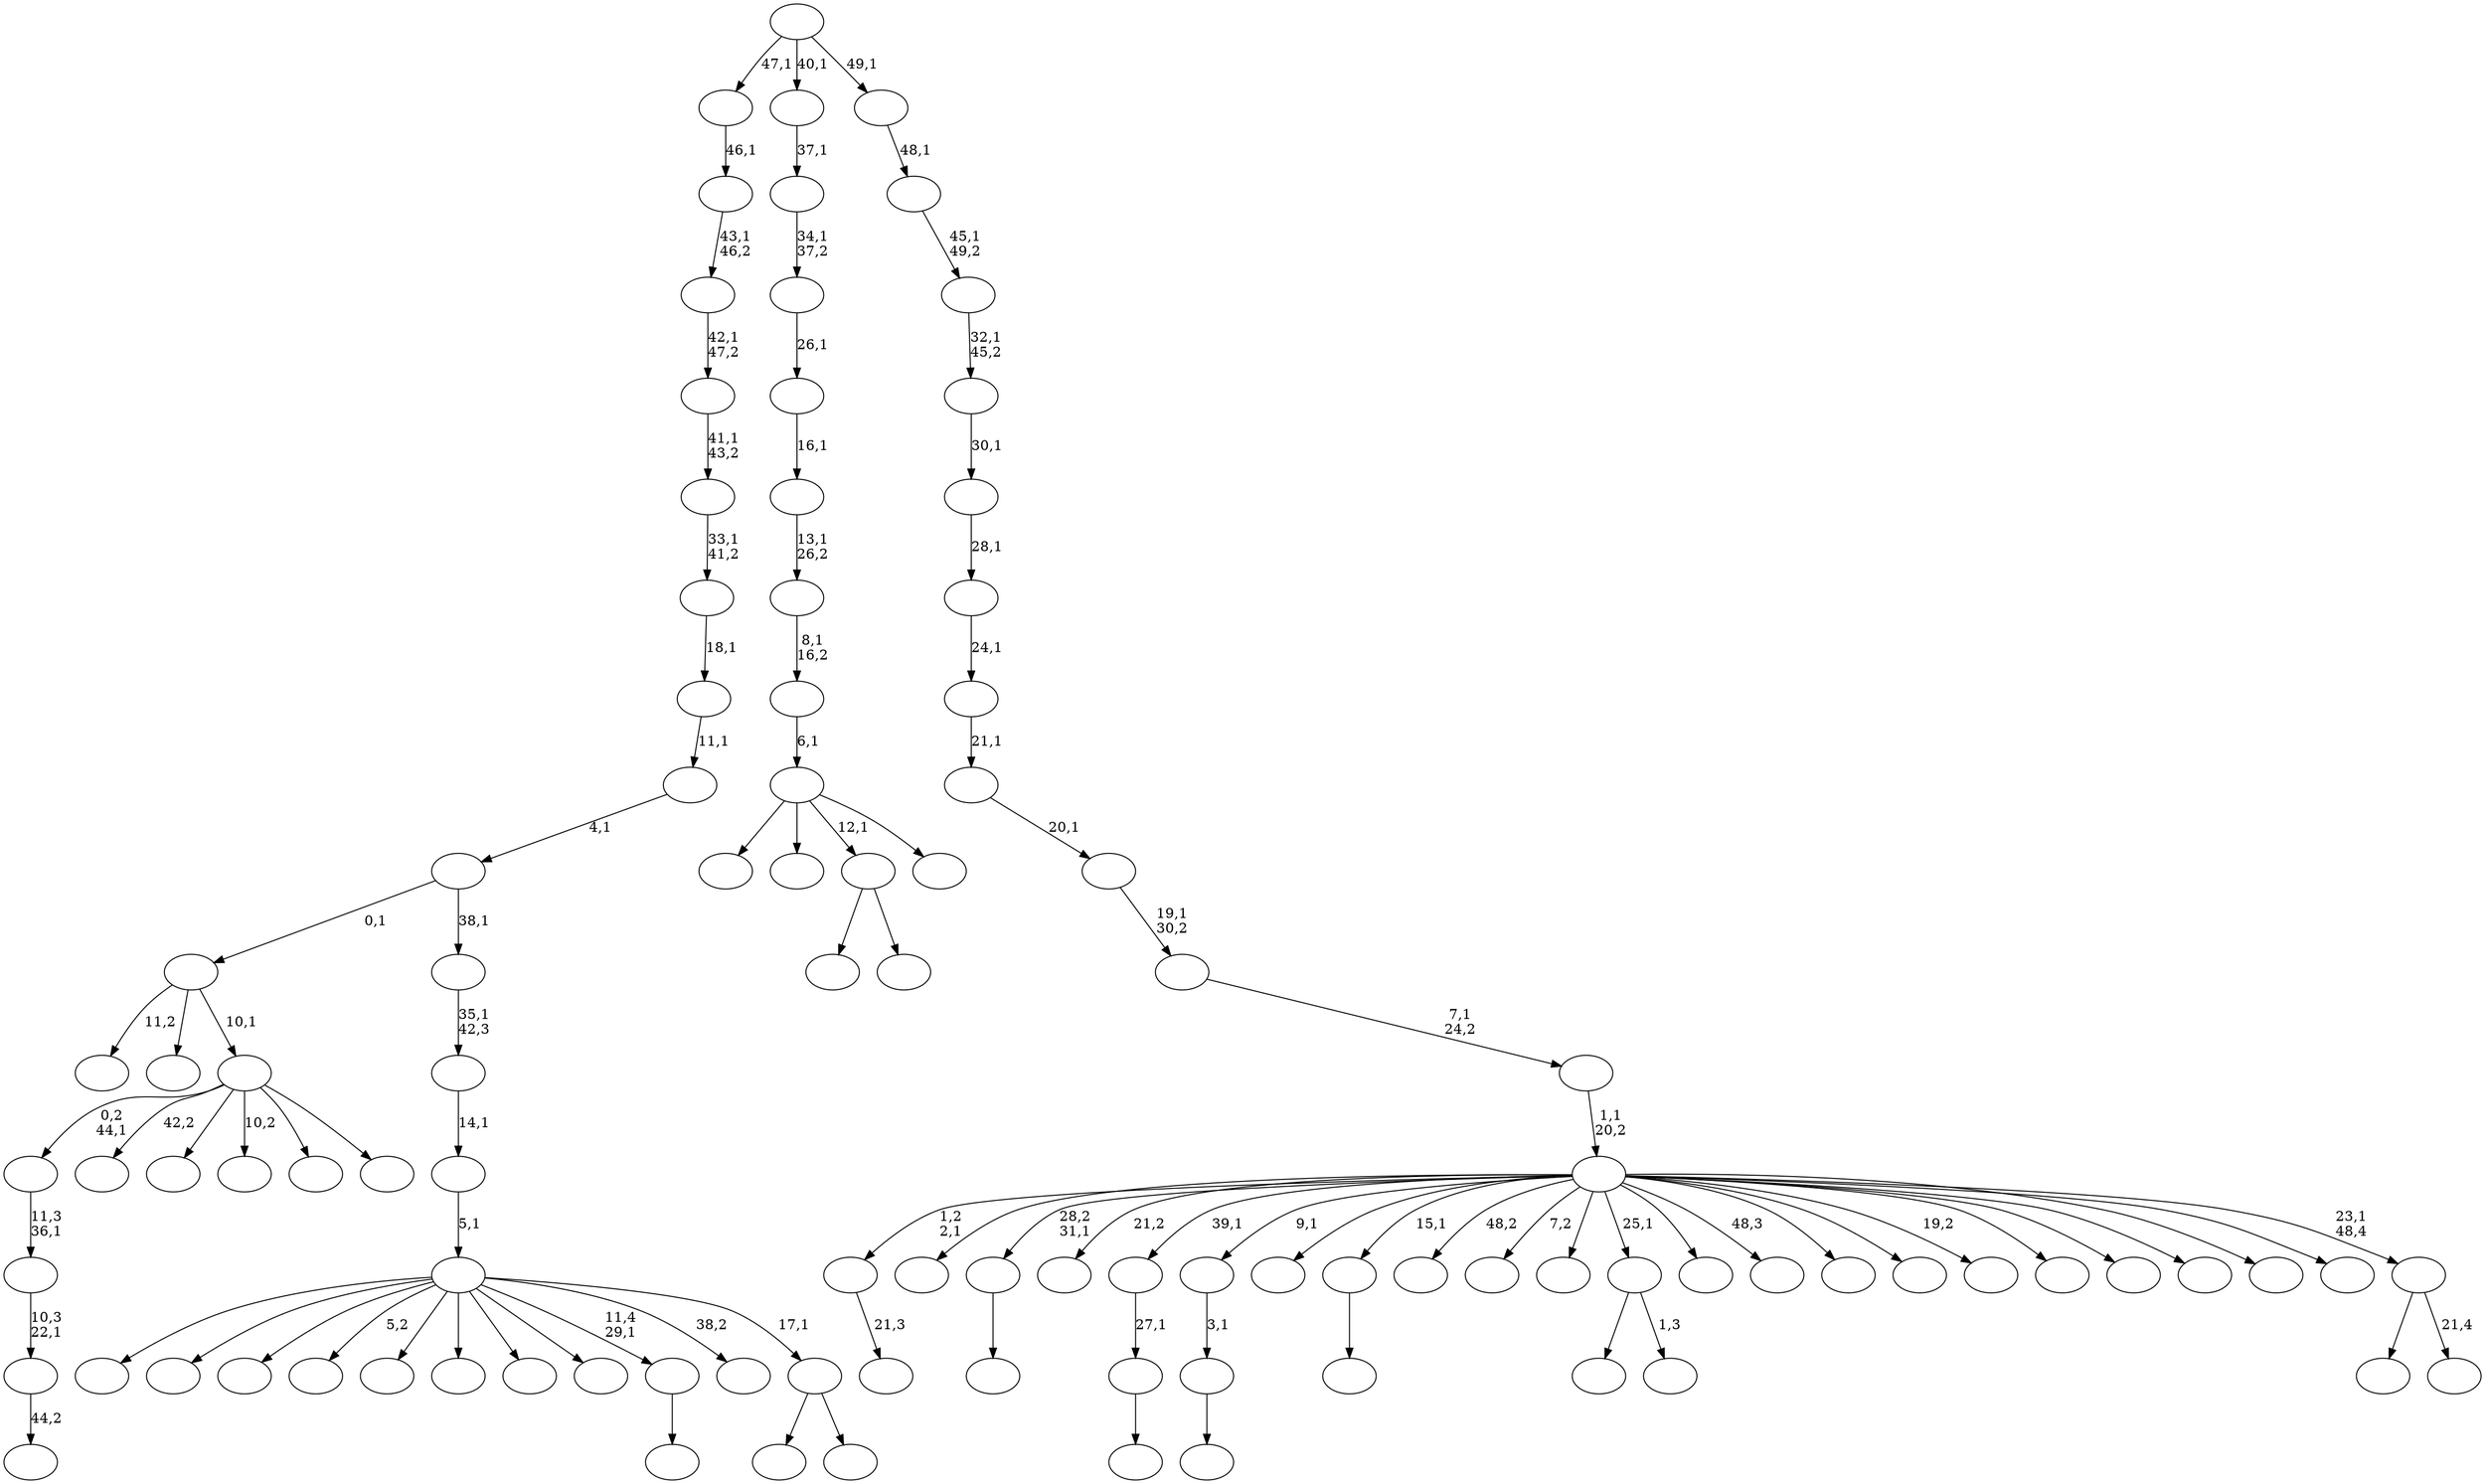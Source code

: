 digraph T {
	100 [label=""]
	99 [label=""]
	98 [label=""]
	97 [label=""]
	96 [label=""]
	95 [label=""]
	94 [label=""]
	93 [label=""]
	92 [label=""]
	91 [label=""]
	90 [label=""]
	89 [label=""]
	88 [label=""]
	87 [label=""]
	86 [label=""]
	85 [label=""]
	84 [label=""]
	83 [label=""]
	82 [label=""]
	81 [label=""]
	80 [label=""]
	79 [label=""]
	78 [label=""]
	77 [label=""]
	76 [label=""]
	75 [label=""]
	74 [label=""]
	73 [label=""]
	72 [label=""]
	71 [label=""]
	70 [label=""]
	69 [label=""]
	68 [label=""]
	67 [label=""]
	66 [label=""]
	65 [label=""]
	64 [label=""]
	63 [label=""]
	62 [label=""]
	61 [label=""]
	60 [label=""]
	59 [label=""]
	58 [label=""]
	57 [label=""]
	56 [label=""]
	55 [label=""]
	54 [label=""]
	53 [label=""]
	52 [label=""]
	51 [label=""]
	50 [label=""]
	49 [label=""]
	48 [label=""]
	47 [label=""]
	46 [label=""]
	45 [label=""]
	44 [label=""]
	43 [label=""]
	42 [label=""]
	41 [label=""]
	40 [label=""]
	39 [label=""]
	38 [label=""]
	37 [label=""]
	36 [label=""]
	35 [label=""]
	34 [label=""]
	33 [label=""]
	32 [label=""]
	31 [label=""]
	30 [label=""]
	29 [label=""]
	28 [label=""]
	27 [label=""]
	26 [label=""]
	25 [label=""]
	24 [label=""]
	23 [label=""]
	22 [label=""]
	21 [label=""]
	20 [label=""]
	19 [label=""]
	18 [label=""]
	17 [label=""]
	16 [label=""]
	15 [label=""]
	14 [label=""]
	13 [label=""]
	12 [label=""]
	11 [label=""]
	10 [label=""]
	9 [label=""]
	8 [label=""]
	7 [label=""]
	6 [label=""]
	5 [label=""]
	4 [label=""]
	3 [label=""]
	2 [label=""]
	1 [label=""]
	0 [label=""]
	98 -> 99 [label="21,3"]
	93 -> 94 [label=""]
	90 -> 91 [label="44,2"]
	89 -> 90 [label="10,3\n22,1"]
	88 -> 89 [label="11,3\n36,1"]
	86 -> 87 [label=""]
	85 -> 86 [label="27,1"]
	79 -> 80 [label=""]
	78 -> 79 [label="3,1"]
	74 -> 75 [label=""]
	64 -> 97 [label=""]
	64 -> 65 [label="1,3"]
	61 -> 62 [label=""]
	44 -> 96 [label=""]
	44 -> 45 [label=""]
	42 -> 88 [label="0,2\n44,1"]
	42 -> 82 [label="42,2"]
	42 -> 55 [label=""]
	42 -> 50 [label="10,2"]
	42 -> 46 [label=""]
	42 -> 43 [label=""]
	41 -> 67 [label="11,2"]
	41 -> 48 [label=""]
	41 -> 42 [label="10,1"]
	37 -> 54 [label=""]
	37 -> 38 [label=""]
	36 -> 100 [label=""]
	36 -> 84 [label=""]
	36 -> 83 [label=""]
	36 -> 81 [label="5,2"]
	36 -> 76 [label=""]
	36 -> 71 [label=""]
	36 -> 69 [label=""]
	36 -> 63 [label=""]
	36 -> 61 [label="11,4\n29,1"]
	36 -> 56 [label="38,2"]
	36 -> 37 [label="17,1"]
	35 -> 36 [label="5,1"]
	34 -> 35 [label="14,1"]
	33 -> 34 [label="35,1\n42,3"]
	32 -> 41 [label="0,1"]
	32 -> 33 [label="38,1"]
	31 -> 32 [label="4,1"]
	30 -> 31 [label="11,1"]
	29 -> 30 [label="18,1"]
	28 -> 29 [label="33,1\n41,2"]
	27 -> 28 [label="41,1\n43,2"]
	26 -> 27 [label="42,1\n47,2"]
	25 -> 26 [label="43,1\n46,2"]
	24 -> 25 [label="46,1"]
	22 -> 70 [label=""]
	22 -> 59 [label=""]
	22 -> 44 [label="12,1"]
	22 -> 23 [label=""]
	21 -> 22 [label="6,1"]
	20 -> 21 [label="8,1\n16,2"]
	19 -> 20 [label="13,1\n26,2"]
	18 -> 19 [label="16,1"]
	17 -> 18 [label="26,1"]
	16 -> 17 [label="34,1\n37,2"]
	15 -> 16 [label="37,1"]
	13 -> 68 [label=""]
	13 -> 14 [label="21,4"]
	12 -> 98 [label="1,2\n2,1"]
	12 -> 95 [label=""]
	12 -> 93 [label="28,2\n31,1"]
	12 -> 92 [label="21,2"]
	12 -> 85 [label="39,1"]
	12 -> 78 [label="9,1"]
	12 -> 77 [label=""]
	12 -> 74 [label="15,1"]
	12 -> 73 [label="48,2"]
	12 -> 72 [label="7,2"]
	12 -> 66 [label=""]
	12 -> 64 [label="25,1"]
	12 -> 60 [label=""]
	12 -> 58 [label="48,3"]
	12 -> 57 [label=""]
	12 -> 53 [label=""]
	12 -> 52 [label="19,2"]
	12 -> 51 [label=""]
	12 -> 49 [label=""]
	12 -> 47 [label=""]
	12 -> 40 [label=""]
	12 -> 39 [label=""]
	12 -> 13 [label="23,1\n48,4"]
	11 -> 12 [label="1,1\n20,2"]
	10 -> 11 [label="7,1\n24,2"]
	9 -> 10 [label="19,1\n30,2"]
	8 -> 9 [label="20,1"]
	7 -> 8 [label="21,1"]
	6 -> 7 [label="24,1"]
	5 -> 6 [label="28,1"]
	4 -> 5 [label="30,1"]
	3 -> 4 [label="32,1\n45,2"]
	2 -> 3 [label="45,1\n49,2"]
	1 -> 2 [label="48,1"]
	0 -> 24 [label="47,1"]
	0 -> 15 [label="40,1"]
	0 -> 1 [label="49,1"]
}
